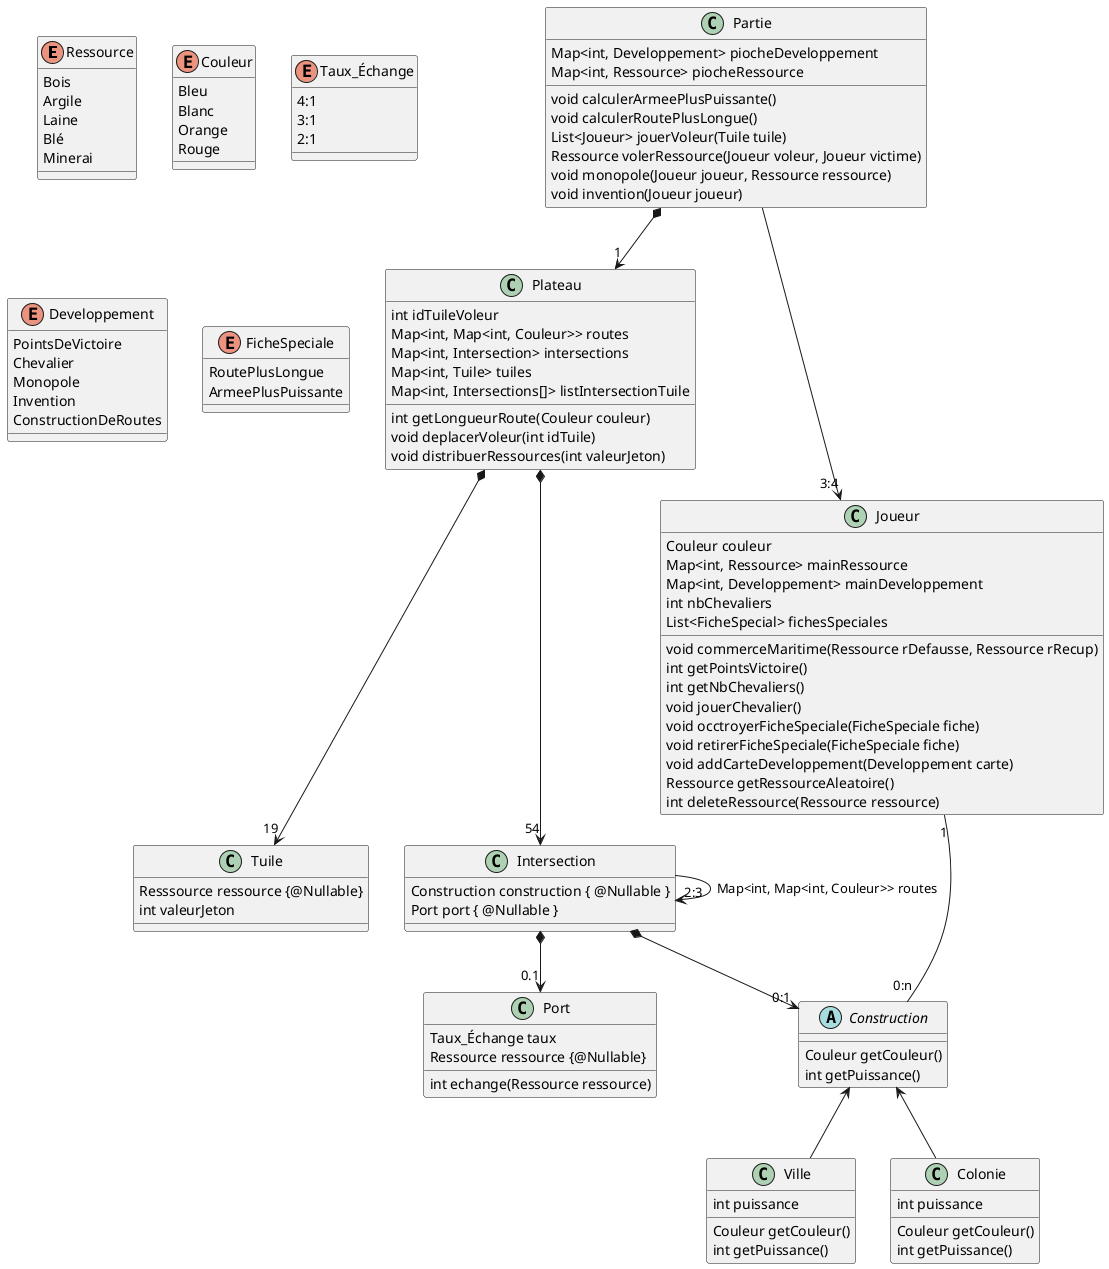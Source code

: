 @startuml

enum Ressource {
Bois
Argile
Laine
Blé
Minerai
}

enum Couleur {
Bleu
Blanc
Orange
Rouge
}

enum Taux_Échange {
4:1
3:1
2:1
}

enum Developpement {
PointsDeVictoire
Chevalier
Monopole
Invention
ConstructionDeRoutes
}

enum FicheSpeciale {
RoutePlusLongue
ArmeePlusPuissante
}

class Partie {
Map<int, Developpement> piocheDeveloppement
Map<int, Ressource> piocheRessource

void calculerArmeePlusPuissante()
void calculerRoutePlusLongue()
List<Joueur> jouerVoleur(Tuile tuile)
Ressource volerRessource(Joueur voleur, Joueur victime)
void monopole(Joueur joueur, Ressource ressource)
void invention(Joueur joueur)
}

class Plateau {
int idTuileVoleur
Map<int, Map<int, Couleur>> routes
Map<int, Intersection> intersections
Map<int, Tuile> tuiles
Map<int, Intersections[]> listIntersectionTuile

int getLongueurRoute(Couleur couleur)
void deplacerVoleur(int idTuile)
void distribuerRessources(int valeurJeton)
}

class Port{
Taux_Échange taux
Ressource ressource {@Nullable}

int echange(Ressource ressource)
}

class Tuile{
Resssource ressource {@Nullable}
int valeurJeton
}

class Intersection{
Construction construction { @Nullable }
Port port { @Nullable }
}

class Joueur{
Couleur couleur
Map<int, Ressource> mainRessource
Map<int, Developpement> mainDeveloppement
int nbChevaliers
List<FicheSpecial> fichesSpeciales

void commerceMaritime(Ressource rDefausse, Ressource rRecup)
int getPointsVictoire()
int getNbChevaliers()
void jouerChevalier()
void occtroyerFicheSpeciale(FicheSpeciale fiche)
void retirerFicheSpeciale(FicheSpeciale fiche)
void addCarteDeveloppement(Developpement carte)
Ressource getRessourceAleatoire()
int deleteRessource(Ressource ressource)
}

abstract Construction {
Couleur getCouleur()
int getPuissance()
}

class Ville {
int puissance

Couleur getCouleur()
int getPuissance()
}

class Colonie {
int puissance

Couleur getCouleur()
int getPuissance()
}



Construction <-d- Ville
Construction <-d- Colonie


Partie *--> "1" Plateau
Plateau *--> "19" Tuile
Plateau *--> "54" Intersection

Intersection *--> "0:1" Construction
Intersection --> "2:3" Intersection : Map<int, Map<int, Couleur>> routes

Intersection *--> "0.1" Port

Partie --> "3:4" Joueur
Joueur "1" -- "0:n" Construction

@enduml